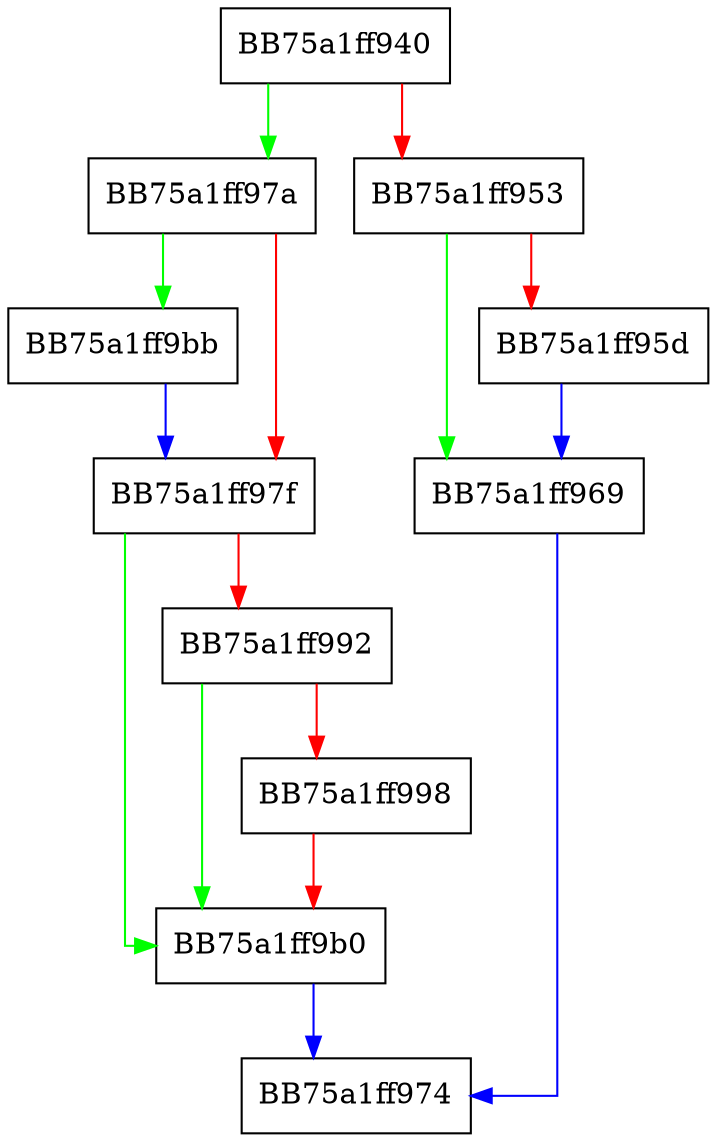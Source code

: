 digraph __dnepop {
  node [shape="box"];
  graph [splines=ortho];
  BB75a1ff940 -> BB75a1ff97a [color="green"];
  BB75a1ff940 -> BB75a1ff953 [color="red"];
  BB75a1ff953 -> BB75a1ff969 [color="green"];
  BB75a1ff953 -> BB75a1ff95d [color="red"];
  BB75a1ff95d -> BB75a1ff969 [color="blue"];
  BB75a1ff969 -> BB75a1ff974 [color="blue"];
  BB75a1ff97a -> BB75a1ff9bb [color="green"];
  BB75a1ff97a -> BB75a1ff97f [color="red"];
  BB75a1ff97f -> BB75a1ff9b0 [color="green"];
  BB75a1ff97f -> BB75a1ff992 [color="red"];
  BB75a1ff992 -> BB75a1ff9b0 [color="green"];
  BB75a1ff992 -> BB75a1ff998 [color="red"];
  BB75a1ff998 -> BB75a1ff9b0 [color="red"];
  BB75a1ff9b0 -> BB75a1ff974 [color="blue"];
  BB75a1ff9bb -> BB75a1ff97f [color="blue"];
}